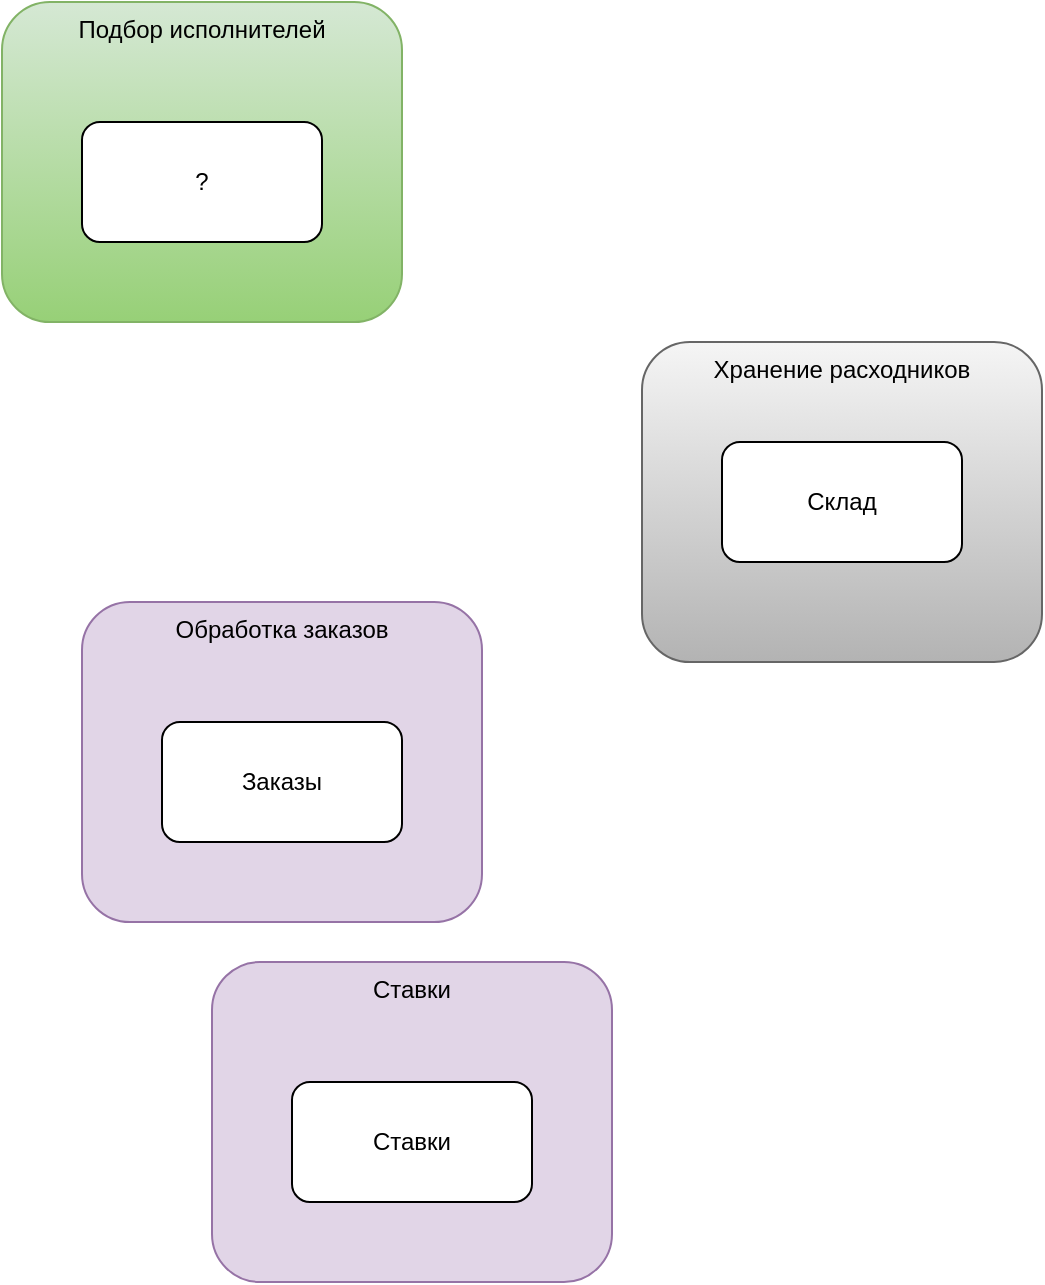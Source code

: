 <mxfile version="24.6.2" type="github">
  <diagram name="Page-1" id="LDOksrUaq20k6TJ6HL2x">
    <mxGraphModel dx="1277" dy="1035" grid="1" gridSize="10" guides="1" tooltips="1" connect="1" arrows="1" fold="1" page="1" pageScale="1" pageWidth="850" pageHeight="1100" math="0" shadow="0">
      <root>
        <mxCell id="0" />
        <mxCell id="1" parent="0" />
        <mxCell id="sUVa3AoWF7D5zAPUv-p0-1" value="Хранение расходников" style="rounded=1;whiteSpace=wrap;html=1;fillColor=#f5f5f5;strokeColor=#666666;gradientColor=#b3b3b3;verticalAlign=top;" vertex="1" parent="1">
          <mxGeometry x="440" y="310" width="200" height="160" as="geometry" />
        </mxCell>
        <mxCell id="sUVa3AoWF7D5zAPUv-p0-2" value="Склад" style="rounded=1;whiteSpace=wrap;html=1;" vertex="1" parent="1">
          <mxGeometry x="480" y="360" width="120" height="60" as="geometry" />
        </mxCell>
        <mxCell id="sUVa3AoWF7D5zAPUv-p0-3" value="Подбор исполнителей" style="rounded=1;whiteSpace=wrap;html=1;fillColor=#d5e8d4;strokeColor=#82b366;gradientColor=#97d077;verticalAlign=top;" vertex="1" parent="1">
          <mxGeometry x="120" y="140" width="200" height="160" as="geometry" />
        </mxCell>
        <mxCell id="sUVa3AoWF7D5zAPUv-p0-4" value="?" style="rounded=1;whiteSpace=wrap;html=1;" vertex="1" parent="1">
          <mxGeometry x="160" y="200" width="120" height="60" as="geometry" />
        </mxCell>
        <mxCell id="sUVa3AoWF7D5zAPUv-p0-6" value="Обработка заказов" style="rounded=1;whiteSpace=wrap;html=1;fillColor=#e1d5e7;strokeColor=#9673a6;verticalAlign=top;" vertex="1" parent="1">
          <mxGeometry x="160" y="440" width="200" height="160" as="geometry" />
        </mxCell>
        <mxCell id="sUVa3AoWF7D5zAPUv-p0-7" value="Заказы" style="rounded=1;whiteSpace=wrap;html=1;" vertex="1" parent="1">
          <mxGeometry x="200" y="500" width="120" height="60" as="geometry" />
        </mxCell>
        <mxCell id="sUVa3AoWF7D5zAPUv-p0-8" value="Ставки" style="rounded=1;whiteSpace=wrap;html=1;fillColor=#e1d5e7;strokeColor=#9673a6;verticalAlign=top;" vertex="1" parent="1">
          <mxGeometry x="225" y="620" width="200" height="160" as="geometry" />
        </mxCell>
        <mxCell id="sUVa3AoWF7D5zAPUv-p0-9" value="Ставки" style="rounded=1;whiteSpace=wrap;html=1;" vertex="1" parent="1">
          <mxGeometry x="265" y="680" width="120" height="60" as="geometry" />
        </mxCell>
      </root>
    </mxGraphModel>
  </diagram>
</mxfile>
